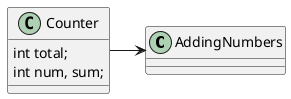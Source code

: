 @startuml
'https://plantuml.com/sequence-diagram



class AddingNumbers{

}

Counter->AddingNumbers
Counter : int total;
Counter : int num, sum;



@enduml